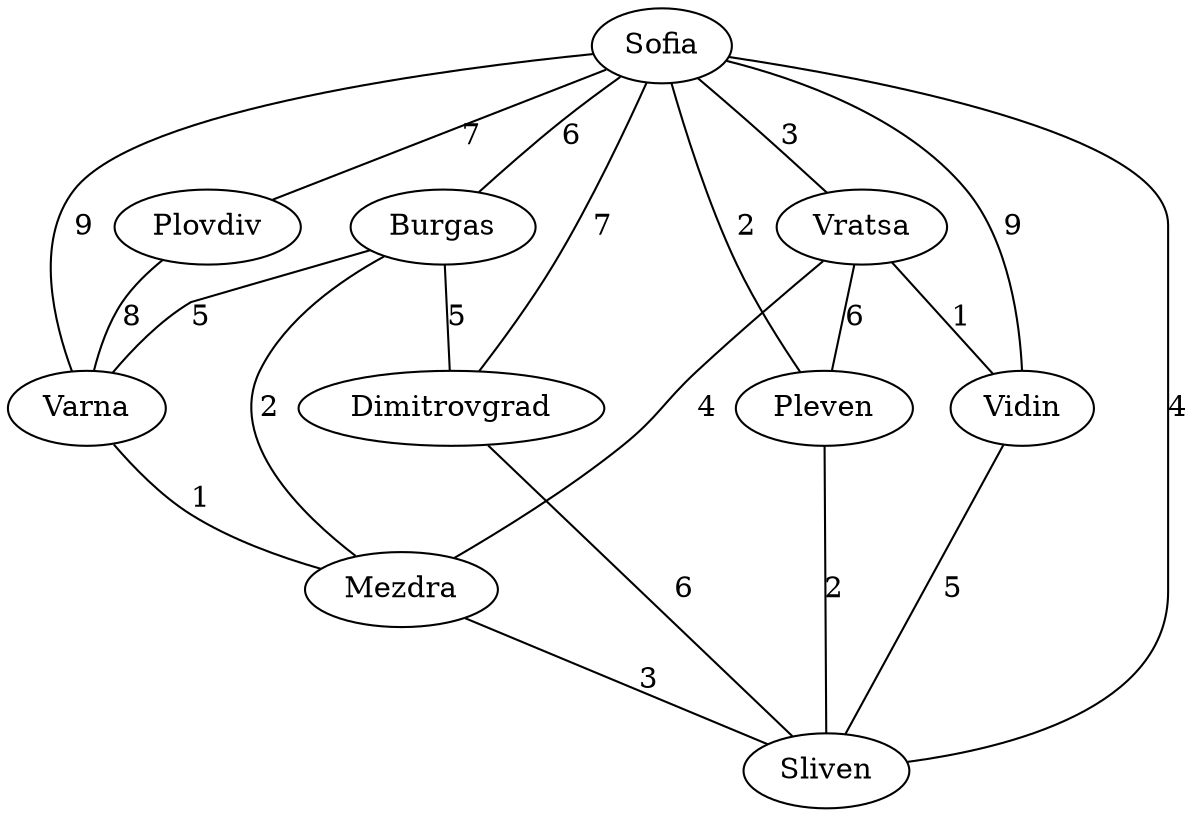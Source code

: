 digraph G{Sofia;Burgas;Varna;Vratsa;Mezdra;Plovdiv;Pleven;Vidin;Sliven;Dimitrovgrad;Sofia->Vratsa[dir="none"label="3"];Sofia->Dimitrovgrad[dir="none"label="7"];Burgas->Dimitrovgrad[dir="none"label="5"];Sliven->Sofia[dir="none"label="4"];Mezdra->Sliven[dir="none"label="3"];Pleven->Sliven[dir="none"label="2"];Vratsa->Vidin[dir="none"label="1"];Sofia->Plovdiv[dir="none"label="7"];Burgas->Varna[dir="none"label="5"];Vidin->Sliven[dir="none"label="5"];Pleven->Sofia[dir="none"label="2"];Vidin->Sofia[dir="none"label="9"];Dimitrovgrad->Sliven[dir="none"label="6"];Vratsa->Mezdra[dir="none"label="4"];Varna->Mezdra[dir="none"label="1"];Vratsa->Pleven[dir="none"label="6"];Plovdiv->Varna[dir="none"label="8"];Varna->Sofia[dir="none"label="9"];Burgas->Mezdra[dir="none"label="2"];Sofia->Burgas[dir="none"label="6"];}